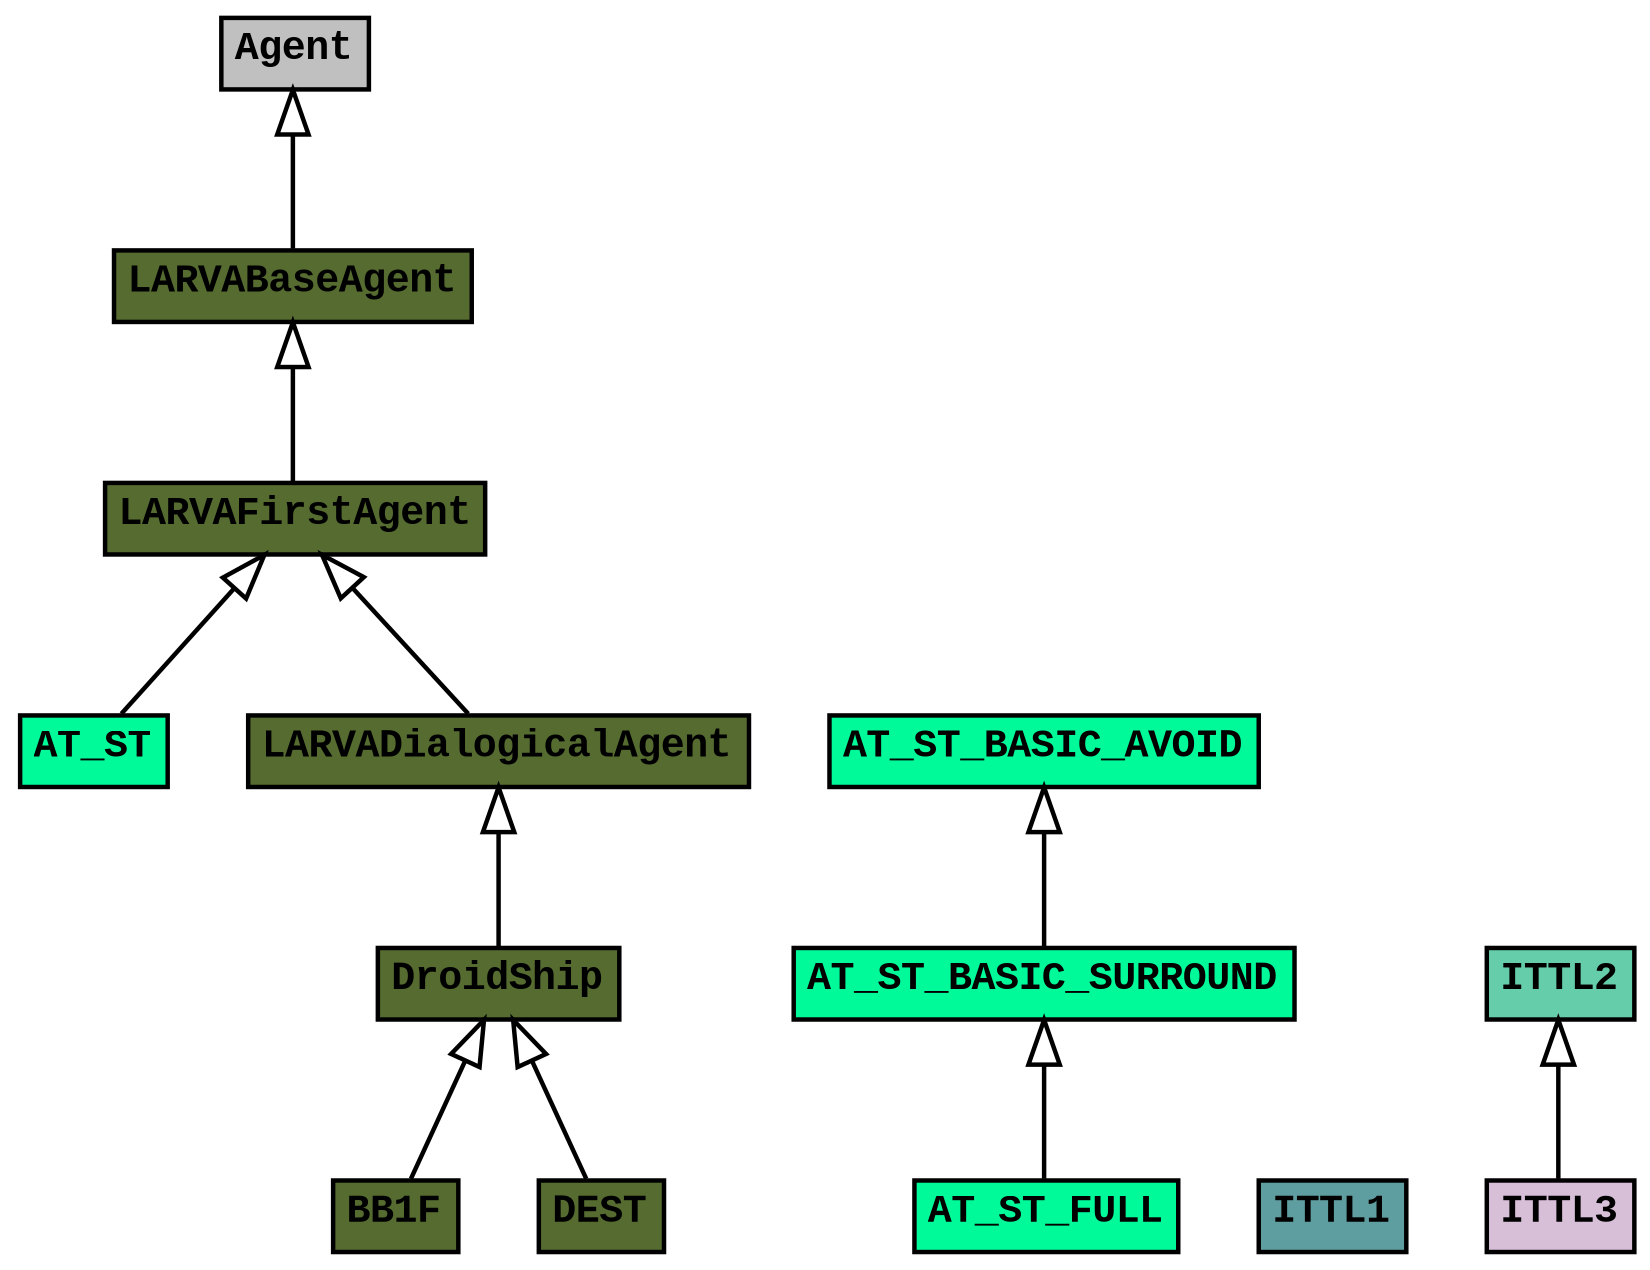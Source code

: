 digraph graphname {
     rankdir="BT"
dpi=600
 size="11,16!";
 margin=0;
AT_ST AT_ST [shape=plain, label=<<table border="0" cellborder="1" cellspacing="0"><tr><td bgcolor="MediumSpringGreen"><FONT face="Courier New" POINT-SIZE="9"><b>AT_ST</b></FONT></td></tr>
</table>>]
AT_ST_BASIC_AVOID AT_ST_BASIC_AVOID [shape=plain, label=<<table border="0" cellborder="1" cellspacing="0"><tr><td bgcolor="MediumSpringGreen"><FONT face="Courier New" POINT-SIZE="9"><b>AT_ST_BASIC_AVOID</b></FONT></td></tr>
</table>>]
AT_ST_BASIC_SURROUND AT_ST_BASIC_SURROUND [shape=plain, label=<<table border="0" cellborder="1" cellspacing="0"><tr><td bgcolor="MediumSpringGreen"><FONT face="Courier New" POINT-SIZE="9"><b>AT_ST_BASIC_SURROUND</b></FONT></td></tr>
</table>>]
AT_ST_FULL AT_ST_FULL [shape=plain, label=<<table border="0" cellborder="1" cellspacing="0"><tr><td bgcolor="MediumSpringGreen"><FONT face="Courier New" POINT-SIZE="9"><b>AT_ST_FULL</b></FONT></td></tr>
</table>>]
ITTL1 ITTL1 [shape=plain, label=<<table border="0" cellborder="1" cellspacing="0"><tr><td bgcolor="CadetBlue"><FONT face="Courier New" POINT-SIZE="9"><b>ITTL1</b></FONT></td></tr>
</table>>]
ITTL2 ITTL2 [shape=plain, label=<<table border="0" cellborder="1" cellspacing="0"><tr><td bgcolor="MediumAquaMarine"><FONT face="Courier New" POINT-SIZE="9"><b>ITTL2</b></FONT></td></tr>
</table>>]
ITTL3 ITTL3 [shape=plain, label=<<table border="0" cellborder="1" cellspacing="0"><tr><td bgcolor="Thistle"><FONT face="Courier New" POINT-SIZE="9"><b>ITTL3</b></FONT></td></tr>
</table>>]
BB1F BB1F [shape=plain, label=<<table border="0" cellborder="1" cellspacing="0"><tr><td bgcolor="DarkOliveGreen"><FONT face="Courier New" POINT-SIZE="9"><b>BB1F</b></FONT></td></tr>
</table>>]
DEST DEST [shape=plain, label=<<table border="0" cellborder="1" cellspacing="0"><tr><td bgcolor="DarkOliveGreen"><FONT face="Courier New" POINT-SIZE="9"><b>DEST</b></FONT></td></tr>
</table>>]
DroidShip DroidShip [shape=plain, label=<<table border="0" cellborder="1" cellspacing="0"><tr><td bgcolor="DarkOliveGreen"><FONT face="Courier New" POINT-SIZE="9"><b>DroidShip</b></FONT></td></tr>
</table>>]
LARVABaseAgent LARVABaseAgent [shape=plain, label=<<table border="0" cellborder="1" cellspacing="0"><tr><td bgcolor="DarkOliveGreen"><FONT face="Courier New" POINT-SIZE="9"><b>LARVABaseAgent</b></FONT></td></tr>
</table>>]
LARVADialogicalAgent LARVADialogicalAgent [shape=plain, label=<<table border="0" cellborder="1" cellspacing="0"><tr><td bgcolor="DarkOliveGreen"><FONT face="Courier New" POINT-SIZE="9"><b>LARVADialogicalAgent</b></FONT></td></tr>
</table>>]
LARVAFirstAgent LARVAFirstAgent [shape=plain, label=<<table border="0" cellborder="1" cellspacing="0"><tr><td bgcolor="DarkOliveGreen"><FONT face="Courier New" POINT-SIZE="9"><b>LARVAFirstAgent</b></FONT></td></tr>
</table>>]
Agent Agent [shape=plain, label=<<table border="0" cellborder="1" cellspacing="0"><tr><td bgcolor="gray"><FONT face="Courier New" POINT-SIZE="9"><b>Agent</b></FONT></td></tr>
</table>>]
Agent Agent [shape=plain, label=<<table border="0" cellborder="1" cellspacing="0"><tr><td bgcolor="gray"><FONT face="Courier New" POINT-SIZE="9"><b>Agent</b></FONT></td></tr>
</table>>]
ITTL3 -> ITTL2 [arrowhead=onormal, penwidth=1, color=black]
AT_ST_FULL -> AT_ST_BASIC_SURROUND [arrowhead=onormal, penwidth=1, color=black]
AT_ST -> LARVAFirstAgent [arrowhead=onormal, penwidth=1, color=black]
LARVADialogicalAgent -> LARVAFirstAgent [arrowhead=onormal, penwidth=1, color=black]
LARVABaseAgent -> Agent [arrowhead=onormal, penwidth=1, color=black]
BB1F -> DroidShip [arrowhead=onormal, penwidth=1, color=black]
DEST -> DroidShip [arrowhead=onormal, penwidth=1, color=black]
AT_ST_BASIC_SURROUND -> AT_ST_BASIC_AVOID [arrowhead=onormal, penwidth=1, color=black]
DroidShip -> LARVADialogicalAgent [arrowhead=onormal, penwidth=1, color=black]
LARVAFirstAgent -> LARVABaseAgent [arrowhead=onormal, penwidth=1, color=black]
}
